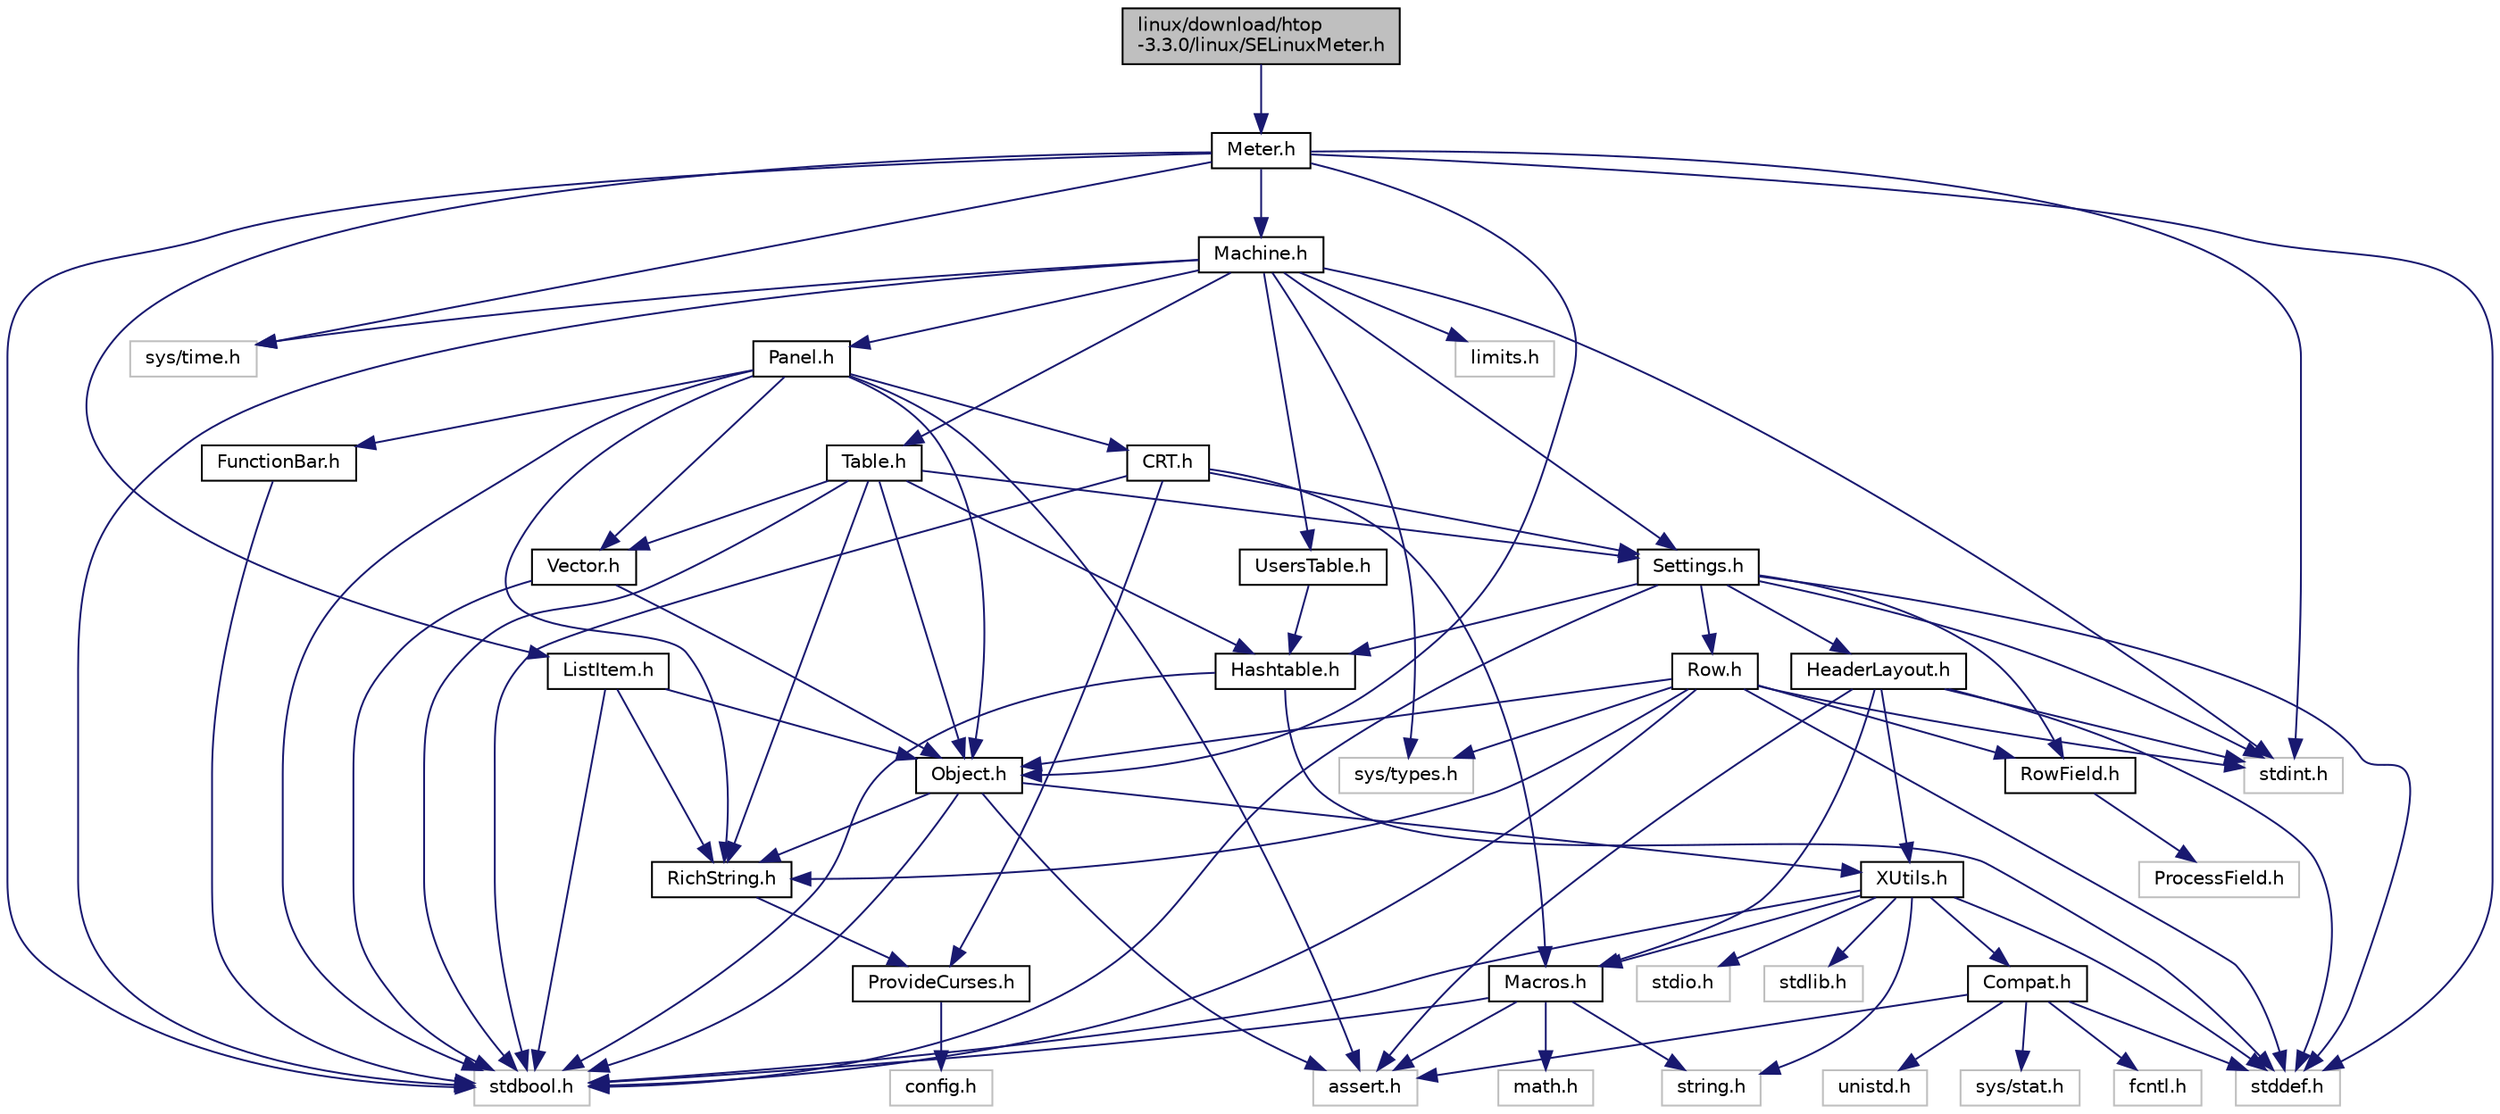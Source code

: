 digraph "linux/download/htop-3.3.0/linux/SELinuxMeter.h"
{
  edge [fontname="Helvetica",fontsize="10",labelfontname="Helvetica",labelfontsize="10"];
  node [fontname="Helvetica",fontsize="10",shape=record];
  Node0 [label="linux/download/htop\l-3.3.0/linux/SELinuxMeter.h",height=0.2,width=0.4,color="black", fillcolor="grey75", style="filled", fontcolor="black"];
  Node0 -> Node1 [color="midnightblue",fontsize="10",style="solid"];
  Node1 [label="Meter.h",height=0.2,width=0.4,color="black", fillcolor="white", style="filled",URL="$Meter_8h.html"];
  Node1 -> Node2 [color="midnightblue",fontsize="10",style="solid"];
  Node2 [label="stdbool.h",height=0.2,width=0.4,color="grey75", fillcolor="white", style="filled"];
  Node1 -> Node3 [color="midnightblue",fontsize="10",style="solid"];
  Node3 [label="stddef.h",height=0.2,width=0.4,color="grey75", fillcolor="white", style="filled"];
  Node1 -> Node4 [color="midnightblue",fontsize="10",style="solid"];
  Node4 [label="stdint.h",height=0.2,width=0.4,color="grey75", fillcolor="white", style="filled"];
  Node1 -> Node5 [color="midnightblue",fontsize="10",style="solid"];
  Node5 [label="sys/time.h",height=0.2,width=0.4,color="grey75", fillcolor="white", style="filled"];
  Node1 -> Node6 [color="midnightblue",fontsize="10",style="solid"];
  Node6 [label="ListItem.h",height=0.2,width=0.4,color="black", fillcolor="white", style="filled",URL="$ListItem_8h.html"];
  Node6 -> Node2 [color="midnightblue",fontsize="10",style="solid"];
  Node6 -> Node7 [color="midnightblue",fontsize="10",style="solid"];
  Node7 [label="Object.h",height=0.2,width=0.4,color="black", fillcolor="white", style="filled",URL="$Object_8h.html"];
  Node7 -> Node8 [color="midnightblue",fontsize="10",style="solid"];
  Node8 [label="assert.h",height=0.2,width=0.4,color="grey75", fillcolor="white", style="filled"];
  Node7 -> Node2 [color="midnightblue",fontsize="10",style="solid"];
  Node7 -> Node9 [color="midnightblue",fontsize="10",style="solid"];
  Node9 [label="RichString.h",height=0.2,width=0.4,color="black", fillcolor="white", style="filled",URL="$RichString_8h.html"];
  Node9 -> Node10 [color="midnightblue",fontsize="10",style="solid"];
  Node10 [label="ProvideCurses.h",height=0.2,width=0.4,color="black", fillcolor="white", style="filled",URL="$ProvideCurses_8h.html"];
  Node10 -> Node11 [color="midnightblue",fontsize="10",style="solid"];
  Node11 [label="config.h",height=0.2,width=0.4,color="grey75", fillcolor="white", style="filled"];
  Node7 -> Node12 [color="midnightblue",fontsize="10",style="solid"];
  Node12 [label="XUtils.h",height=0.2,width=0.4,color="black", fillcolor="white", style="filled",URL="$XUtils_8h.html"];
  Node12 -> Node2 [color="midnightblue",fontsize="10",style="solid"];
  Node12 -> Node3 [color="midnightblue",fontsize="10",style="solid"];
  Node12 -> Node13 [color="midnightblue",fontsize="10",style="solid"];
  Node13 [label="stdio.h",height=0.2,width=0.4,color="grey75", fillcolor="white", style="filled"];
  Node12 -> Node14 [color="midnightblue",fontsize="10",style="solid"];
  Node14 [label="stdlib.h",height=0.2,width=0.4,color="grey75", fillcolor="white", style="filled"];
  Node12 -> Node15 [color="midnightblue",fontsize="10",style="solid"];
  Node15 [label="string.h",height=0.2,width=0.4,color="grey75", fillcolor="white", style="filled"];
  Node12 -> Node16 [color="midnightblue",fontsize="10",style="solid"];
  Node16 [label="Compat.h",height=0.2,width=0.4,color="black", fillcolor="white", style="filled",URL="$Compat_8h.html"];
  Node16 -> Node8 [color="midnightblue",fontsize="10",style="solid"];
  Node16 -> Node17 [color="midnightblue",fontsize="10",style="solid"];
  Node17 [label="fcntl.h",height=0.2,width=0.4,color="grey75", fillcolor="white", style="filled"];
  Node16 -> Node3 [color="midnightblue",fontsize="10",style="solid"];
  Node16 -> Node18 [color="midnightblue",fontsize="10",style="solid"];
  Node18 [label="unistd.h",height=0.2,width=0.4,color="grey75", fillcolor="white", style="filled"];
  Node16 -> Node19 [color="midnightblue",fontsize="10",style="solid"];
  Node19 [label="sys/stat.h",height=0.2,width=0.4,color="grey75", fillcolor="white", style="filled"];
  Node12 -> Node20 [color="midnightblue",fontsize="10",style="solid"];
  Node20 [label="Macros.h",height=0.2,width=0.4,color="black", fillcolor="white", style="filled",URL="$Macros_8h.html"];
  Node20 -> Node8 [color="midnightblue",fontsize="10",style="solid"];
  Node20 -> Node21 [color="midnightblue",fontsize="10",style="solid"];
  Node21 [label="math.h",height=0.2,width=0.4,color="grey75", fillcolor="white", style="filled"];
  Node20 -> Node2 [color="midnightblue",fontsize="10",style="solid"];
  Node20 -> Node15 [color="midnightblue",fontsize="10",style="solid"];
  Node6 -> Node9 [color="midnightblue",fontsize="10",style="solid"];
  Node1 -> Node22 [color="midnightblue",fontsize="10",style="solid"];
  Node22 [label="Machine.h",height=0.2,width=0.4,color="black", fillcolor="white", style="filled",URL="$Machine_8h.html"];
  Node22 -> Node23 [color="midnightblue",fontsize="10",style="solid"];
  Node23 [label="limits.h",height=0.2,width=0.4,color="grey75", fillcolor="white", style="filled"];
  Node22 -> Node2 [color="midnightblue",fontsize="10",style="solid"];
  Node22 -> Node4 [color="midnightblue",fontsize="10",style="solid"];
  Node22 -> Node5 [color="midnightblue",fontsize="10",style="solid"];
  Node22 -> Node24 [color="midnightblue",fontsize="10",style="solid"];
  Node24 [label="sys/types.h",height=0.2,width=0.4,color="grey75", fillcolor="white", style="filled"];
  Node22 -> Node25 [color="midnightblue",fontsize="10",style="solid"];
  Node25 [label="Panel.h",height=0.2,width=0.4,color="black", fillcolor="white", style="filled",URL="$Panel_8h.html"];
  Node25 -> Node8 [color="midnightblue",fontsize="10",style="solid"];
  Node25 -> Node2 [color="midnightblue",fontsize="10",style="solid"];
  Node25 -> Node26 [color="midnightblue",fontsize="10",style="solid"];
  Node26 [label="CRT.h",height=0.2,width=0.4,color="black", fillcolor="white", style="filled",URL="$CRT_8h.html"];
  Node26 -> Node2 [color="midnightblue",fontsize="10",style="solid"];
  Node26 -> Node20 [color="midnightblue",fontsize="10",style="solid"];
  Node26 -> Node10 [color="midnightblue",fontsize="10",style="solid"];
  Node26 -> Node27 [color="midnightblue",fontsize="10",style="solid"];
  Node27 [label="Settings.h",height=0.2,width=0.4,color="black", fillcolor="white", style="filled",URL="$Settings_8h.html"];
  Node27 -> Node2 [color="midnightblue",fontsize="10",style="solid"];
  Node27 -> Node3 [color="midnightblue",fontsize="10",style="solid"];
  Node27 -> Node4 [color="midnightblue",fontsize="10",style="solid"];
  Node27 -> Node28 [color="midnightblue",fontsize="10",style="solid"];
  Node28 [label="Hashtable.h",height=0.2,width=0.4,color="black", fillcolor="white", style="filled",URL="$Hashtable_8h.html"];
  Node28 -> Node2 [color="midnightblue",fontsize="10",style="solid"];
  Node28 -> Node3 [color="midnightblue",fontsize="10",style="solid"];
  Node27 -> Node29 [color="midnightblue",fontsize="10",style="solid"];
  Node29 [label="HeaderLayout.h",height=0.2,width=0.4,color="black", fillcolor="white", style="filled",URL="$HeaderLayout_8h.html"];
  Node29 -> Node8 [color="midnightblue",fontsize="10",style="solid"];
  Node29 -> Node3 [color="midnightblue",fontsize="10",style="solid"];
  Node29 -> Node4 [color="midnightblue",fontsize="10",style="solid"];
  Node29 -> Node20 [color="midnightblue",fontsize="10",style="solid"];
  Node29 -> Node12 [color="midnightblue",fontsize="10",style="solid"];
  Node27 -> Node30 [color="midnightblue",fontsize="10",style="solid"];
  Node30 [label="Row.h",height=0.2,width=0.4,color="black", fillcolor="white", style="filled",URL="$Row_8h.html"];
  Node30 -> Node2 [color="midnightblue",fontsize="10",style="solid"];
  Node30 -> Node3 [color="midnightblue",fontsize="10",style="solid"];
  Node30 -> Node4 [color="midnightblue",fontsize="10",style="solid"];
  Node30 -> Node24 [color="midnightblue",fontsize="10",style="solid"];
  Node30 -> Node7 [color="midnightblue",fontsize="10",style="solid"];
  Node30 -> Node9 [color="midnightblue",fontsize="10",style="solid"];
  Node30 -> Node31 [color="midnightblue",fontsize="10",style="solid"];
  Node31 [label="RowField.h",height=0.2,width=0.4,color="black", fillcolor="white", style="filled",URL="$RowField_8h.html"];
  Node31 -> Node32 [color="midnightblue",fontsize="10",style="solid"];
  Node32 [label="ProcessField.h",height=0.2,width=0.4,color="grey75", fillcolor="white", style="filled"];
  Node27 -> Node31 [color="midnightblue",fontsize="10",style="solid"];
  Node25 -> Node33 [color="midnightblue",fontsize="10",style="solid"];
  Node33 [label="FunctionBar.h",height=0.2,width=0.4,color="black", fillcolor="white", style="filled",URL="$FunctionBar_8h.html"];
  Node33 -> Node2 [color="midnightblue",fontsize="10",style="solid"];
  Node25 -> Node7 [color="midnightblue",fontsize="10",style="solid"];
  Node25 -> Node9 [color="midnightblue",fontsize="10",style="solid"];
  Node25 -> Node34 [color="midnightblue",fontsize="10",style="solid"];
  Node34 [label="Vector.h",height=0.2,width=0.4,color="black", fillcolor="white", style="filled",URL="$Vector_8h.html"];
  Node34 -> Node7 [color="midnightblue",fontsize="10",style="solid"];
  Node34 -> Node2 [color="midnightblue",fontsize="10",style="solid"];
  Node22 -> Node27 [color="midnightblue",fontsize="10",style="solid"];
  Node22 -> Node35 [color="midnightblue",fontsize="10",style="solid"];
  Node35 [label="Table.h",height=0.2,width=0.4,color="black", fillcolor="white", style="filled",URL="$Table_8h.html"];
  Node35 -> Node2 [color="midnightblue",fontsize="10",style="solid"];
  Node35 -> Node28 [color="midnightblue",fontsize="10",style="solid"];
  Node35 -> Node7 [color="midnightblue",fontsize="10",style="solid"];
  Node35 -> Node9 [color="midnightblue",fontsize="10",style="solid"];
  Node35 -> Node27 [color="midnightblue",fontsize="10",style="solid"];
  Node35 -> Node34 [color="midnightblue",fontsize="10",style="solid"];
  Node22 -> Node36 [color="midnightblue",fontsize="10",style="solid"];
  Node36 [label="UsersTable.h",height=0.2,width=0.4,color="black", fillcolor="white", style="filled",URL="$UsersTable_8h.html"];
  Node36 -> Node28 [color="midnightblue",fontsize="10",style="solid"];
  Node1 -> Node7 [color="midnightblue",fontsize="10",style="solid"];
}

